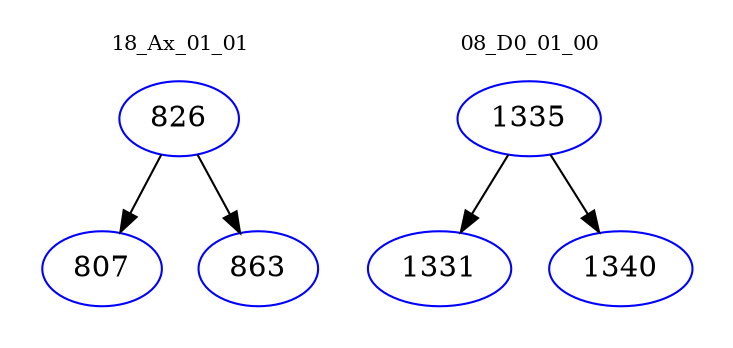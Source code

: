 digraph{
subgraph cluster_0 {
color = white
label = "18_Ax_01_01";
fontsize=10;
T0_826 [label="826", color="blue"]
T0_826 -> T0_807 [color="black"]
T0_807 [label="807", color="blue"]
T0_826 -> T0_863 [color="black"]
T0_863 [label="863", color="blue"]
}
subgraph cluster_1 {
color = white
label = "08_D0_01_00";
fontsize=10;
T1_1335 [label="1335", color="blue"]
T1_1335 -> T1_1331 [color="black"]
T1_1331 [label="1331", color="blue"]
T1_1335 -> T1_1340 [color="black"]
T1_1340 [label="1340", color="blue"]
}
}
